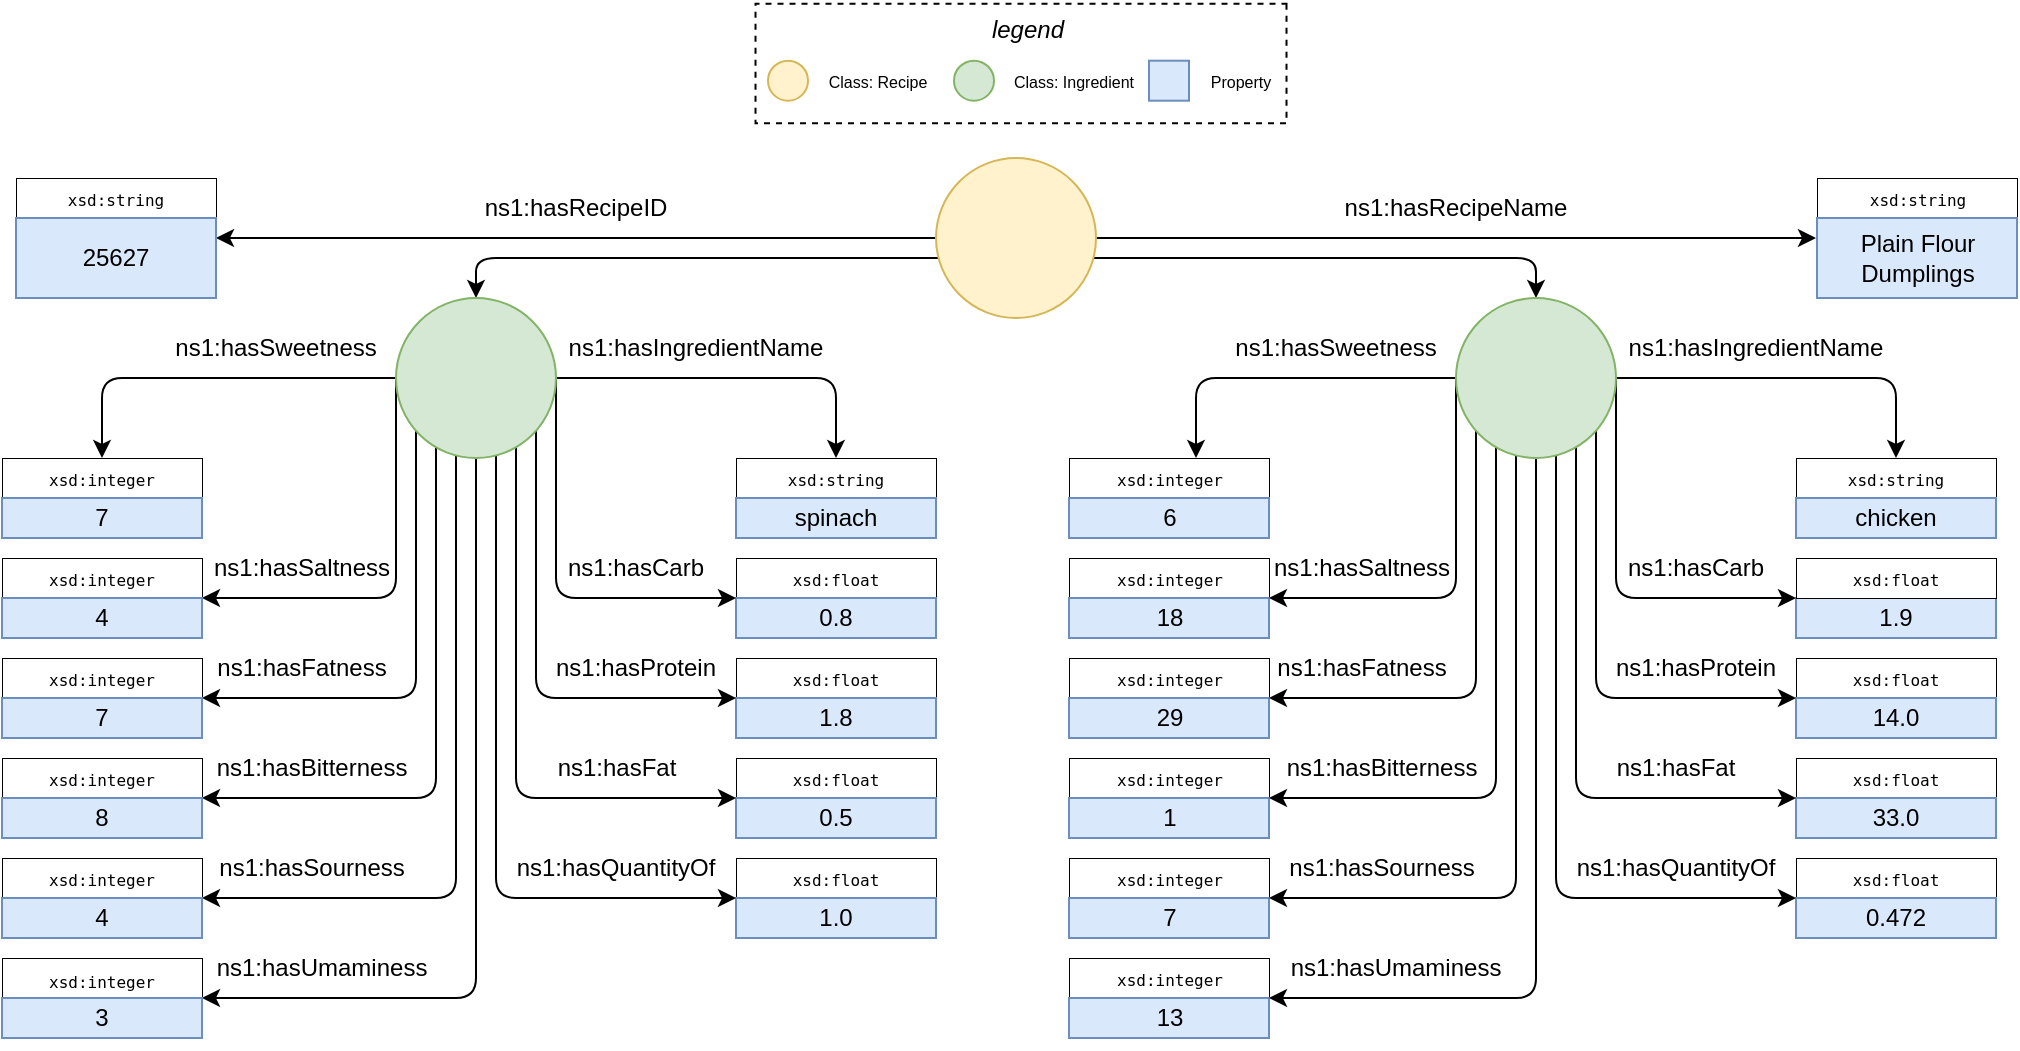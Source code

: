 <mxfile version="21.3.8" type="device">
  <diagram name="Page-1" id="GDOZEJyfgxlS2cqkjpIj">
    <mxGraphModel dx="1961" dy="660" grid="1" gridSize="10" guides="1" tooltips="1" connect="1" arrows="1" fold="1" page="1" pageScale="1" pageWidth="827" pageHeight="1169" math="0" shadow="0">
      <root>
        <mxCell id="0" />
        <mxCell id="1" parent="0" />
        <mxCell id="N4sue3P5oRfbI1obboS5-92" value="" style="rounded=0;whiteSpace=wrap;html=1;rotation=90;fillColor=none;dashed=1;" parent="1" vertex="1">
          <mxGeometry x="299.63" width="59.75" height="265.5" as="geometry" />
        </mxCell>
        <mxCell id="N4sue3P5oRfbI1obboS5-147" value="" style="text;html=1;strokeColor=#6c8ebf;fillColor=#dae8fc;align=center;verticalAlign=middle;whiteSpace=wrap;rounded=0;glass=0;shadow=0;" parent="1" vertex="1">
          <mxGeometry x="717" y="400" width="100" height="20" as="geometry" />
        </mxCell>
        <mxCell id="N4sue3P5oRfbI1obboS5-152" value="" style="rounded=0;whiteSpace=wrap;html=1;strokeWidth=0.5;" parent="1" vertex="1">
          <mxGeometry x="717" y="530" width="100" height="20" as="geometry" />
        </mxCell>
        <mxCell id="N4sue3P5oRfbI1obboS5-153" value="" style="text;html=1;strokeColor=#6c8ebf;fillColor=#dae8fc;align=center;verticalAlign=middle;whiteSpace=wrap;rounded=0;glass=0;shadow=0;" parent="1" vertex="1">
          <mxGeometry x="717" y="550" width="100" height="20" as="geometry" />
        </mxCell>
        <mxCell id="N4sue3P5oRfbI1obboS5-150" value="" style="rounded=0;whiteSpace=wrap;html=1;strokeWidth=0.5;" parent="1" vertex="1">
          <mxGeometry x="717" y="480" width="100" height="20" as="geometry" />
        </mxCell>
        <mxCell id="N4sue3P5oRfbI1obboS5-151" value="" style="text;html=1;strokeColor=#6c8ebf;fillColor=#dae8fc;align=center;verticalAlign=middle;whiteSpace=wrap;rounded=0;glass=0;shadow=0;" parent="1" vertex="1">
          <mxGeometry x="717" y="500" width="100" height="20" as="geometry" />
        </mxCell>
        <mxCell id="N4sue3P5oRfbI1obboS5-148" value="" style="rounded=0;whiteSpace=wrap;html=1;strokeWidth=0.5;" parent="1" vertex="1">
          <mxGeometry x="717" y="430" width="100" height="20" as="geometry" />
        </mxCell>
        <mxCell id="N4sue3P5oRfbI1obboS5-149" value="" style="text;html=1;strokeColor=#6c8ebf;fillColor=#dae8fc;align=center;verticalAlign=middle;whiteSpace=wrap;rounded=0;glass=0;shadow=0;" parent="1" vertex="1">
          <mxGeometry x="717" y="450" width="100" height="20" as="geometry" />
        </mxCell>
        <mxCell id="N4sue3P5oRfbI1obboS5-146" value="" style="rounded=0;whiteSpace=wrap;html=1;strokeWidth=0.5;" parent="1" vertex="1">
          <mxGeometry x="717" y="380" width="100" height="20" as="geometry" />
        </mxCell>
        <mxCell id="N4sue3P5oRfbI1obboS5-144" value="" style="rounded=0;whiteSpace=wrap;html=1;strokeWidth=0.5;" parent="1" vertex="1">
          <mxGeometry x="717" y="330" width="100" height="20" as="geometry" />
        </mxCell>
        <mxCell id="N4sue3P5oRfbI1obboS5-145" value="" style="text;html=1;strokeColor=#6c8ebf;fillColor=#dae8fc;align=center;verticalAlign=middle;whiteSpace=wrap;rounded=0;glass=0;shadow=0;" parent="1" vertex="1">
          <mxGeometry x="717" y="350" width="100" height="20" as="geometry" />
        </mxCell>
        <mxCell id="N4sue3P5oRfbI1obboS5-140" value="" style="rounded=0;whiteSpace=wrap;html=1;strokeWidth=0.5;" parent="1" vertex="1">
          <mxGeometry x="353.5" y="330" width="100" height="20" as="geometry" />
        </mxCell>
        <mxCell id="N4sue3P5oRfbI1obboS5-141" value="" style="text;html=1;strokeColor=#6c8ebf;fillColor=#dae8fc;align=center;verticalAlign=middle;whiteSpace=wrap;rounded=0;glass=0;shadow=0;" parent="1" vertex="1">
          <mxGeometry x="353.5" y="350" width="100" height="20" as="geometry" />
        </mxCell>
        <mxCell id="N4sue3P5oRfbI1obboS5-138" value="" style="rounded=0;whiteSpace=wrap;html=1;strokeWidth=0.5;" parent="1" vertex="1">
          <mxGeometry x="353.5" y="380" width="100" height="20" as="geometry" />
        </mxCell>
        <mxCell id="N4sue3P5oRfbI1obboS5-139" value="" style="text;html=1;strokeColor=#6c8ebf;fillColor=#dae8fc;align=center;verticalAlign=middle;whiteSpace=wrap;rounded=0;glass=0;shadow=0;" parent="1" vertex="1">
          <mxGeometry x="353.5" y="400" width="100" height="20" as="geometry" />
        </mxCell>
        <mxCell id="N4sue3P5oRfbI1obboS5-136" value="" style="rounded=0;whiteSpace=wrap;html=1;strokeWidth=0.5;" parent="1" vertex="1">
          <mxGeometry x="353.5" y="430" width="100" height="20" as="geometry" />
        </mxCell>
        <mxCell id="N4sue3P5oRfbI1obboS5-137" value="" style="text;html=1;strokeColor=#6c8ebf;fillColor=#dae8fc;align=center;verticalAlign=middle;whiteSpace=wrap;rounded=0;glass=0;shadow=0;" parent="1" vertex="1">
          <mxGeometry x="353.5" y="450" width="100" height="20" as="geometry" />
        </mxCell>
        <mxCell id="N4sue3P5oRfbI1obboS5-134" value="" style="rounded=0;whiteSpace=wrap;html=1;strokeWidth=0.5;" parent="1" vertex="1">
          <mxGeometry x="353.5" y="480" width="100" height="20" as="geometry" />
        </mxCell>
        <mxCell id="N4sue3P5oRfbI1obboS5-135" value="" style="text;html=1;strokeColor=#6c8ebf;fillColor=#dae8fc;align=center;verticalAlign=middle;whiteSpace=wrap;rounded=0;glass=0;shadow=0;" parent="1" vertex="1">
          <mxGeometry x="353.5" y="500" width="100" height="20" as="geometry" />
        </mxCell>
        <mxCell id="N4sue3P5oRfbI1obboS5-130" value="" style="rounded=0;whiteSpace=wrap;html=1;strokeWidth=0.5;" parent="1" vertex="1">
          <mxGeometry x="353.5" y="580" width="100" height="20" as="geometry" />
        </mxCell>
        <mxCell id="N4sue3P5oRfbI1obboS5-131" value="" style="text;html=1;strokeColor=#6c8ebf;fillColor=#dae8fc;align=center;verticalAlign=middle;whiteSpace=wrap;rounded=0;glass=0;shadow=0;" parent="1" vertex="1">
          <mxGeometry x="353.5" y="600" width="100" height="20" as="geometry" />
        </mxCell>
        <mxCell id="N4sue3P5oRfbI1obboS5-125" value="" style="rounded=0;whiteSpace=wrap;html=1;strokeWidth=0.5;" parent="1" vertex="1">
          <mxGeometry x="353.5" y="530" width="100" height="20" as="geometry" />
        </mxCell>
        <mxCell id="N4sue3P5oRfbI1obboS5-126" value="" style="text;html=1;strokeColor=#6c8ebf;fillColor=#dae8fc;align=center;verticalAlign=middle;whiteSpace=wrap;rounded=0;glass=0;shadow=0;" parent="1" vertex="1">
          <mxGeometry x="353.5" y="550" width="100" height="20" as="geometry" />
        </mxCell>
        <mxCell id="hwnmMmYKBhUjS9BTgZ3Y-77" value="" style="rounded=0;whiteSpace=wrap;html=1;strokeWidth=0.5;" parent="1" vertex="1">
          <mxGeometry x="187" y="530" width="100" height="20" as="geometry" />
        </mxCell>
        <mxCell id="hwnmMmYKBhUjS9BTgZ3Y-76" value="" style="rounded=0;whiteSpace=wrap;html=1;strokeWidth=0.5;" parent="1" vertex="1">
          <mxGeometry x="187" y="480" width="100" height="20" as="geometry" />
        </mxCell>
        <mxCell id="hwnmMmYKBhUjS9BTgZ3Y-75" value="" style="rounded=0;whiteSpace=wrap;html=1;strokeWidth=0.5;" parent="1" vertex="1">
          <mxGeometry x="187" y="430" width="100" height="20" as="geometry" />
        </mxCell>
        <mxCell id="N4sue3P5oRfbI1obboS5-114" value="" style="text;html=1;strokeColor=#6c8ebf;fillColor=#dae8fc;align=center;verticalAlign=middle;whiteSpace=wrap;rounded=0;glass=0;shadow=0;" parent="1" vertex="1">
          <mxGeometry x="187" y="550" width="100" height="20" as="geometry" />
        </mxCell>
        <mxCell id="N4sue3P5oRfbI1obboS5-113" value="" style="text;html=1;strokeColor=#6c8ebf;fillColor=#dae8fc;align=center;verticalAlign=middle;whiteSpace=wrap;rounded=0;glass=0;shadow=0;" parent="1" vertex="1">
          <mxGeometry x="187" y="500" width="100" height="20" as="geometry" />
        </mxCell>
        <mxCell id="N4sue3P5oRfbI1obboS5-112" value="" style="text;html=1;strokeColor=#6c8ebf;fillColor=#dae8fc;align=center;verticalAlign=middle;whiteSpace=wrap;rounded=0;glass=0;shadow=0;" parent="1" vertex="1">
          <mxGeometry x="187" y="450" width="100" height="20" as="geometry" />
        </mxCell>
        <mxCell id="hwnmMmYKBhUjS9BTgZ3Y-64" value="" style="rounded=0;whiteSpace=wrap;html=1;strokeWidth=0.5;" parent="1" vertex="1">
          <mxGeometry x="187" y="380" width="100" height="20" as="geometry" />
        </mxCell>
        <mxCell id="N4sue3P5oRfbI1obboS5-111" value="" style="text;html=1;strokeColor=#6c8ebf;fillColor=#dae8fc;align=center;verticalAlign=middle;whiteSpace=wrap;rounded=0;glass=0;shadow=0;" parent="1" vertex="1">
          <mxGeometry x="187" y="400" width="100" height="20" as="geometry" />
        </mxCell>
        <mxCell id="hwnmMmYKBhUjS9BTgZ3Y-58" value="" style="rounded=0;whiteSpace=wrap;html=1;strokeWidth=0.5;" parent="1" vertex="1">
          <mxGeometry x="187" y="330" width="100" height="20" as="geometry" />
        </mxCell>
        <mxCell id="N4sue3P5oRfbI1obboS5-110" value="" style="text;html=1;strokeColor=#6c8ebf;fillColor=#dae8fc;align=center;verticalAlign=middle;whiteSpace=wrap;rounded=0;glass=0;shadow=0;" parent="1" vertex="1">
          <mxGeometry x="187" y="350" width="100" height="20" as="geometry" />
        </mxCell>
        <mxCell id="N4sue3P5oRfbI1obboS5-103" value="" style="rounded=0;whiteSpace=wrap;html=1;strokeWidth=0.5;" parent="1" vertex="1">
          <mxGeometry x="-180" y="580" width="100" height="20" as="geometry" />
        </mxCell>
        <mxCell id="hwnmMmYKBhUjS9BTgZ3Y-67" value="" style="rounded=0;whiteSpace=wrap;html=1;strokeWidth=0.5;" parent="1" vertex="1">
          <mxGeometry x="-180" y="430" width="100" height="20" as="geometry" />
        </mxCell>
        <mxCell id="hwnmMmYKBhUjS9BTgZ3Y-55" value="" style="rounded=0;whiteSpace=wrap;html=1;strokeWidth=0.5;" parent="1" vertex="1">
          <mxGeometry x="-180" y="330" width="100" height="20" as="geometry" />
        </mxCell>
        <mxCell id="N4sue3P5oRfbI1obboS5-94" value="" style="text;html=1;strokeColor=#6c8ebf;fillColor=#dae8fc;align=center;verticalAlign=middle;whiteSpace=wrap;rounded=0;glass=0;shadow=0;" parent="1" vertex="1">
          <mxGeometry x="-180" y="350" width="100" height="20" as="geometry" />
        </mxCell>
        <mxCell id="hwnmMmYKBhUjS9BTgZ3Y-9" style="edgeStyle=orthogonalEdgeStyle;rounded=1;orthogonalLoop=1;jettySize=auto;html=1;exitX=1;exitY=0.5;exitDx=0;exitDy=0;entryX=0;entryY=0.5;entryDx=0;entryDy=0;" parent="1" source="hwnmMmYKBhUjS9BTgZ3Y-3" edge="1">
          <mxGeometry relative="1" as="geometry">
            <mxPoint x="727" y="220" as="targetPoint" />
          </mxGeometry>
        </mxCell>
        <mxCell id="hwnmMmYKBhUjS9BTgZ3Y-10" style="edgeStyle=orthogonalEdgeStyle;rounded=1;orthogonalLoop=1;jettySize=auto;html=1;exitX=0;exitY=0.5;exitDx=0;exitDy=0;entryX=1;entryY=0.5;entryDx=0;entryDy=0;" parent="1" source="hwnmMmYKBhUjS9BTgZ3Y-3" edge="1">
          <mxGeometry relative="1" as="geometry">
            <mxPoint x="-73.0" y="220.0" as="targetPoint" />
          </mxGeometry>
        </mxCell>
        <mxCell id="hwnmMmYKBhUjS9BTgZ3Y-82" style="edgeStyle=orthogonalEdgeStyle;rounded=1;orthogonalLoop=1;jettySize=auto;html=1;exitX=0;exitY=1;exitDx=0;exitDy=0;entryX=0.5;entryY=0;entryDx=0;entryDy=0;" parent="1" source="hwnmMmYKBhUjS9BTgZ3Y-3" target="hwnmMmYKBhUjS9BTgZ3Y-52" edge="1">
          <mxGeometry relative="1" as="geometry">
            <Array as="points">
              <mxPoint x="299" y="230" />
              <mxPoint x="57" y="230" />
            </Array>
          </mxGeometry>
        </mxCell>
        <mxCell id="hwnmMmYKBhUjS9BTgZ3Y-134" style="edgeStyle=orthogonalEdgeStyle;rounded=1;orthogonalLoop=1;jettySize=auto;html=1;exitX=1;exitY=0.5;exitDx=0;exitDy=0;entryX=0.5;entryY=0;entryDx=0;entryDy=0;" parent="1" source="hwnmMmYKBhUjS9BTgZ3Y-3" target="hwnmMmYKBhUjS9BTgZ3Y-170" edge="1">
          <mxGeometry relative="1" as="geometry">
            <mxPoint x="574" y="250" as="targetPoint" />
            <Array as="points">
              <mxPoint x="357" y="220" />
              <mxPoint x="357" y="230" />
              <mxPoint x="587" y="230" />
            </Array>
          </mxGeometry>
        </mxCell>
        <mxCell id="hwnmMmYKBhUjS9BTgZ3Y-3" value="" style="ellipse;whiteSpace=wrap;html=1;aspect=fixed;rounded=1;fillColor=#fff2cc;strokeColor=#d6b656;" parent="1" vertex="1">
          <mxGeometry x="287" y="180" width="80" height="80" as="geometry" />
        </mxCell>
        <mxCell id="hwnmMmYKBhUjS9BTgZ3Y-7" value="ns1:hasRecipeName" style="text;html=1;strokeColor=none;fillColor=none;align=center;verticalAlign=middle;whiteSpace=wrap;rounded=1;" parent="1" vertex="1">
          <mxGeometry x="517" y="190" width="60" height="30" as="geometry" />
        </mxCell>
        <mxCell id="hwnmMmYKBhUjS9BTgZ3Y-11" value="ns1:hasRecipeID" style="text;html=1;strokeColor=none;fillColor=none;align=center;verticalAlign=middle;whiteSpace=wrap;rounded=1;" parent="1" vertex="1">
          <mxGeometry x="77" y="190" width="60" height="30" as="geometry" />
        </mxCell>
        <mxCell id="hwnmMmYKBhUjS9BTgZ3Y-65" style="edgeStyle=orthogonalEdgeStyle;rounded=1;orthogonalLoop=1;jettySize=auto;html=1;exitX=0;exitY=0.5;exitDx=0;exitDy=0;" parent="1" source="hwnmMmYKBhUjS9BTgZ3Y-52" edge="1">
          <mxGeometry relative="1" as="geometry">
            <Array as="points">
              <mxPoint x="-130" y="290" />
            </Array>
            <mxPoint x="-130" y="330" as="targetPoint" />
          </mxGeometry>
        </mxCell>
        <mxCell id="hwnmMmYKBhUjS9BTgZ3Y-66" style="edgeStyle=orthogonalEdgeStyle;rounded=1;orthogonalLoop=1;jettySize=auto;html=1;exitX=0;exitY=0.5;exitDx=0;exitDy=0;entryX=1;entryY=0;entryDx=0;entryDy=0;" parent="1" source="hwnmMmYKBhUjS9BTgZ3Y-52" target="N4sue3P5oRfbI1obboS5-95" edge="1">
          <mxGeometry relative="1" as="geometry">
            <Array as="points">
              <mxPoint x="17" y="400" />
            </Array>
          </mxGeometry>
        </mxCell>
        <mxCell id="hwnmMmYKBhUjS9BTgZ3Y-71" style="edgeStyle=orthogonalEdgeStyle;rounded=1;orthogonalLoop=1;jettySize=auto;html=1;exitX=0;exitY=0.5;exitDx=0;exitDy=0;entryX=1;entryY=0;entryDx=0;entryDy=0;" parent="1" source="hwnmMmYKBhUjS9BTgZ3Y-52" target="N4sue3P5oRfbI1obboS5-96" edge="1">
          <mxGeometry relative="1" as="geometry">
            <Array as="points">
              <mxPoint x="27" y="290" />
              <mxPoint x="27" y="450" />
            </Array>
          </mxGeometry>
        </mxCell>
        <mxCell id="hwnmMmYKBhUjS9BTgZ3Y-72" style="edgeStyle=orthogonalEdgeStyle;rounded=1;orthogonalLoop=1;jettySize=auto;html=1;exitX=0;exitY=0.5;exitDx=0;exitDy=0;entryX=1;entryY=0;entryDx=0;entryDy=0;" parent="1" source="hwnmMmYKBhUjS9BTgZ3Y-52" target="N4sue3P5oRfbI1obboS5-99" edge="1">
          <mxGeometry relative="1" as="geometry">
            <Array as="points">
              <mxPoint x="37" y="290" />
              <mxPoint x="37" y="500" />
            </Array>
            <mxPoint x="-60" y="500" as="targetPoint" />
          </mxGeometry>
        </mxCell>
        <mxCell id="hwnmMmYKBhUjS9BTgZ3Y-73" style="edgeStyle=orthogonalEdgeStyle;rounded=1;orthogonalLoop=1;jettySize=auto;html=1;exitX=0;exitY=0.5;exitDx=0;exitDy=0;entryX=1;entryY=0;entryDx=0;entryDy=0;" parent="1" source="hwnmMmYKBhUjS9BTgZ3Y-52" target="N4sue3P5oRfbI1obboS5-101" edge="1">
          <mxGeometry relative="1" as="geometry">
            <Array as="points">
              <mxPoint x="47" y="290" />
              <mxPoint x="47" y="550" />
            </Array>
          </mxGeometry>
        </mxCell>
        <mxCell id="hwnmMmYKBhUjS9BTgZ3Y-74" style="edgeStyle=orthogonalEdgeStyle;rounded=1;orthogonalLoop=1;jettySize=auto;html=1;exitX=0;exitY=0.5;exitDx=0;exitDy=0;entryX=1;entryY=0;entryDx=0;entryDy=0;" parent="1" source="hwnmMmYKBhUjS9BTgZ3Y-52" edge="1" target="N4sue3P5oRfbI1obboS5-102">
          <mxGeometry relative="1" as="geometry">
            <Array as="points">
              <mxPoint x="57" y="290" />
              <mxPoint x="57" y="600" />
            </Array>
            <mxPoint x="57" y="595" as="targetPoint" />
          </mxGeometry>
        </mxCell>
        <mxCell id="hwnmMmYKBhUjS9BTgZ3Y-78" style="edgeStyle=orthogonalEdgeStyle;rounded=1;orthogonalLoop=1;jettySize=auto;html=1;exitX=1;exitY=0.5;exitDx=0;exitDy=0;entryX=0.5;entryY=0;entryDx=0;entryDy=0;" parent="1" source="hwnmMmYKBhUjS9BTgZ3Y-52" target="hwnmMmYKBhUjS9BTgZ3Y-58" edge="1">
          <mxGeometry relative="1" as="geometry">
            <Array as="points">
              <mxPoint x="237" y="290" />
            </Array>
          </mxGeometry>
        </mxCell>
        <mxCell id="hwnmMmYKBhUjS9BTgZ3Y-83" style="edgeStyle=orthogonalEdgeStyle;rounded=1;orthogonalLoop=1;jettySize=auto;html=1;exitX=1;exitY=0.5;exitDx=0;exitDy=0;entryX=0;entryY=0;entryDx=0;entryDy=0;" parent="1" source="hwnmMmYKBhUjS9BTgZ3Y-52" target="N4sue3P5oRfbI1obboS5-111" edge="1">
          <mxGeometry relative="1" as="geometry">
            <Array as="points">
              <mxPoint x="97" y="400" />
            </Array>
          </mxGeometry>
        </mxCell>
        <mxCell id="hwnmMmYKBhUjS9BTgZ3Y-84" style="edgeStyle=orthogonalEdgeStyle;rounded=1;orthogonalLoop=1;jettySize=auto;html=1;exitX=1;exitY=0.5;exitDx=0;exitDy=0;entryX=0;entryY=1;entryDx=0;entryDy=0;" parent="1" source="hwnmMmYKBhUjS9BTgZ3Y-52" target="hwnmMmYKBhUjS9BTgZ3Y-75" edge="1">
          <mxGeometry relative="1" as="geometry">
            <Array as="points">
              <mxPoint x="87" y="290" />
              <mxPoint x="87" y="450" />
            </Array>
          </mxGeometry>
        </mxCell>
        <mxCell id="hwnmMmYKBhUjS9BTgZ3Y-85" style="edgeStyle=orthogonalEdgeStyle;rounded=1;orthogonalLoop=1;jettySize=auto;html=1;exitX=1;exitY=0.5;exitDx=0;exitDy=0;entryX=0;entryY=0;entryDx=0;entryDy=0;" parent="1" source="hwnmMmYKBhUjS9BTgZ3Y-52" target="N4sue3P5oRfbI1obboS5-113" edge="1">
          <mxGeometry relative="1" as="geometry">
            <Array as="points">
              <mxPoint x="77" y="290" />
              <mxPoint x="77" y="500" />
            </Array>
          </mxGeometry>
        </mxCell>
        <mxCell id="hwnmMmYKBhUjS9BTgZ3Y-86" style="edgeStyle=orthogonalEdgeStyle;rounded=1;orthogonalLoop=1;jettySize=auto;html=1;exitX=1;exitY=0.5;exitDx=0;exitDy=0;entryX=0;entryY=0;entryDx=0;entryDy=0;" parent="1" source="hwnmMmYKBhUjS9BTgZ3Y-52" target="N4sue3P5oRfbI1obboS5-114" edge="1">
          <mxGeometry relative="1" as="geometry">
            <Array as="points">
              <mxPoint x="67" y="290" />
              <mxPoint x="67" y="550" />
            </Array>
            <mxPoint x="190" y="550" as="targetPoint" />
          </mxGeometry>
        </mxCell>
        <mxCell id="hwnmMmYKBhUjS9BTgZ3Y-52" value="" style="ellipse;whiteSpace=wrap;html=1;aspect=fixed;rounded=1;fillColor=#d5e8d4;strokeColor=#82b366;" parent="1" vertex="1">
          <mxGeometry x="17" y="250" width="80" height="80" as="geometry" />
        </mxCell>
        <mxCell id="hwnmMmYKBhUjS9BTgZ3Y-63" value="" style="rounded=0;whiteSpace=wrap;html=1;strokeWidth=0.5;" parent="1" vertex="1">
          <mxGeometry x="-180" y="380" width="100" height="20" as="geometry" />
        </mxCell>
        <mxCell id="hwnmMmYKBhUjS9BTgZ3Y-68" value="" style="rounded=0;whiteSpace=wrap;html=1;strokeWidth=0.5;" parent="1" vertex="1">
          <mxGeometry x="-180" y="480" width="100" height="20" as="geometry" />
        </mxCell>
        <mxCell id="hwnmMmYKBhUjS9BTgZ3Y-69" value="" style="rounded=0;whiteSpace=wrap;html=1;strokeWidth=0.5;" parent="1" vertex="1">
          <mxGeometry x="-180" y="530" width="100" height="20" as="geometry" />
        </mxCell>
        <mxCell id="hwnmMmYKBhUjS9BTgZ3Y-136" value="ns1:hasIngredientName" style="text;html=1;strokeColor=none;fillColor=none;align=center;verticalAlign=middle;whiteSpace=wrap;rounded=1;" parent="1" vertex="1">
          <mxGeometry x="137" y="260" width="60" height="30" as="geometry" />
        </mxCell>
        <mxCell id="hwnmMmYKBhUjS9BTgZ3Y-137" value="ns1:hasSweetness" style="text;html=1;strokeColor=none;fillColor=none;align=center;verticalAlign=middle;whiteSpace=wrap;rounded=1;" parent="1" vertex="1">
          <mxGeometry x="-73" y="260" width="60" height="30" as="geometry" />
        </mxCell>
        <mxCell id="hwnmMmYKBhUjS9BTgZ3Y-138" value="ns1:hasSaltness" style="text;html=1;strokeColor=none;fillColor=none;align=center;verticalAlign=middle;whiteSpace=wrap;rounded=1;" parent="1" vertex="1">
          <mxGeometry x="-60" y="370" width="60" height="30" as="geometry" />
        </mxCell>
        <mxCell id="hwnmMmYKBhUjS9BTgZ3Y-139" value="ns1:hasCarb" style="text;html=1;strokeColor=none;fillColor=none;align=center;verticalAlign=middle;whiteSpace=wrap;rounded=1;" parent="1" vertex="1">
          <mxGeometry x="107" y="370" width="60" height="30" as="geometry" />
        </mxCell>
        <mxCell id="hwnmMmYKBhUjS9BTgZ3Y-140" value="ns1:hasFatness" style="text;html=1;strokeColor=none;fillColor=none;align=center;verticalAlign=middle;whiteSpace=wrap;rounded=1;" parent="1" vertex="1">
          <mxGeometry x="-60" y="420" width="60" height="30" as="geometry" />
        </mxCell>
        <mxCell id="hwnmMmYKBhUjS9BTgZ3Y-141" value="ns1:hasProtein" style="text;html=1;strokeColor=none;fillColor=none;align=center;verticalAlign=middle;whiteSpace=wrap;rounded=1;" parent="1" vertex="1">
          <mxGeometry x="107" y="420" width="60" height="30" as="geometry" />
        </mxCell>
        <mxCell id="hwnmMmYKBhUjS9BTgZ3Y-142" value="ns1:hasBitterness" style="text;html=1;strokeColor=none;fillColor=none;align=center;verticalAlign=middle;whiteSpace=wrap;rounded=1;" parent="1" vertex="1">
          <mxGeometry x="-60" y="470" width="70" height="30" as="geometry" />
        </mxCell>
        <mxCell id="hwnmMmYKBhUjS9BTgZ3Y-143" value="ns1:hasFat" style="text;html=1;strokeColor=none;fillColor=none;align=center;verticalAlign=middle;whiteSpace=wrap;rounded=1;" parent="1" vertex="1">
          <mxGeometry x="90.5" y="470" width="73" height="30" as="geometry" />
        </mxCell>
        <mxCell id="hwnmMmYKBhUjS9BTgZ3Y-144" value="ns1:hasSourness" style="text;html=1;strokeColor=none;fillColor=none;align=center;verticalAlign=middle;whiteSpace=wrap;rounded=1;" parent="1" vertex="1">
          <mxGeometry x="-55" y="520" width="60" height="30" as="geometry" />
        </mxCell>
        <mxCell id="hwnmMmYKBhUjS9BTgZ3Y-145" value="ns1:hasQuantityOf" style="text;html=1;strokeColor=none;fillColor=none;align=center;verticalAlign=middle;whiteSpace=wrap;rounded=1;" parent="1" vertex="1">
          <mxGeometry x="97" y="520" width="60" height="30" as="geometry" />
        </mxCell>
        <mxCell id="hwnmMmYKBhUjS9BTgZ3Y-146" value="ns1:hasUmaminess" style="text;html=1;strokeColor=none;fillColor=none;align=center;verticalAlign=middle;whiteSpace=wrap;rounded=1;" parent="1" vertex="1">
          <mxGeometry x="-50" y="570" width="60" height="30" as="geometry" />
        </mxCell>
        <mxCell id="hwnmMmYKBhUjS9BTgZ3Y-147" value="7" style="text;html=1;strokeColor=none;fillColor=none;align=center;verticalAlign=middle;whiteSpace=wrap;rounded=1;" parent="1" vertex="1">
          <mxGeometry x="-160" y="340" width="60" height="40" as="geometry" />
        </mxCell>
        <mxCell id="hwnmMmYKBhUjS9BTgZ3Y-152" value="spinach" style="text;html=1;strokeColor=none;fillColor=none;align=center;verticalAlign=middle;whiteSpace=wrap;rounded=1;" parent="1" vertex="1">
          <mxGeometry x="207" y="345" width="60" height="30" as="geometry" />
        </mxCell>
        <mxCell id="hwnmMmYKBhUjS9BTgZ3Y-154" value="0.8" style="text;html=1;strokeColor=none;fillColor=none;align=center;verticalAlign=middle;whiteSpace=wrap;rounded=1;" parent="1" vertex="1">
          <mxGeometry x="207" y="395" width="60" height="30" as="geometry" />
        </mxCell>
        <mxCell id="hwnmMmYKBhUjS9BTgZ3Y-155" value="1.8" style="text;html=1;strokeColor=none;fillColor=none;align=center;verticalAlign=middle;whiteSpace=wrap;rounded=1;" parent="1" vertex="1">
          <mxGeometry x="207" y="445" width="60" height="30" as="geometry" />
        </mxCell>
        <mxCell id="hwnmMmYKBhUjS9BTgZ3Y-156" value="0.5" style="text;html=1;strokeColor=none;fillColor=none;align=center;verticalAlign=middle;whiteSpace=wrap;rounded=1;" parent="1" vertex="1">
          <mxGeometry x="207" y="495" width="60" height="30" as="geometry" />
        </mxCell>
        <mxCell id="hwnmMmYKBhUjS9BTgZ3Y-157" value="1.0" style="text;html=1;strokeColor=none;fillColor=none;align=center;verticalAlign=middle;whiteSpace=wrap;rounded=1;" parent="1" vertex="1">
          <mxGeometry x="207" y="545" width="60" height="30" as="geometry" />
        </mxCell>
        <mxCell id="hwnmMmYKBhUjS9BTgZ3Y-159" style="edgeStyle=orthogonalEdgeStyle;rounded=1;orthogonalLoop=1;jettySize=auto;html=1;exitX=0;exitY=0.5;exitDx=0;exitDy=0;entryX=0.5;entryY=0;entryDx=0;entryDy=0;" parent="1" source="hwnmMmYKBhUjS9BTgZ3Y-170" edge="1">
          <mxGeometry relative="1" as="geometry">
            <Array as="points">
              <mxPoint x="417" y="290" />
            </Array>
            <mxPoint x="417.0" y="330" as="targetPoint" />
          </mxGeometry>
        </mxCell>
        <mxCell id="hwnmMmYKBhUjS9BTgZ3Y-160" style="edgeStyle=orthogonalEdgeStyle;rounded=1;orthogonalLoop=1;jettySize=auto;html=1;exitX=0;exitY=0.5;exitDx=0;exitDy=0;entryX=1;entryY=0;entryDx=0;entryDy=0;" parent="1" source="hwnmMmYKBhUjS9BTgZ3Y-170" edge="1" target="N4sue3P5oRfbI1obboS5-139">
          <mxGeometry relative="1" as="geometry">
            <Array as="points">
              <mxPoint x="547" y="400" />
            </Array>
            <mxPoint x="467.0" y="400" as="targetPoint" />
          </mxGeometry>
        </mxCell>
        <mxCell id="hwnmMmYKBhUjS9BTgZ3Y-161" style="edgeStyle=orthogonalEdgeStyle;rounded=1;orthogonalLoop=1;jettySize=auto;html=1;exitX=0;exitY=0.5;exitDx=0;exitDy=0;entryX=1;entryY=0;entryDx=0;entryDy=0;" parent="1" source="hwnmMmYKBhUjS9BTgZ3Y-170" edge="1" target="N4sue3P5oRfbI1obboS5-137">
          <mxGeometry relative="1" as="geometry">
            <Array as="points">
              <mxPoint x="557" y="290" />
              <mxPoint x="557" y="450" />
            </Array>
            <mxPoint x="467.0" y="450" as="targetPoint" />
          </mxGeometry>
        </mxCell>
        <mxCell id="hwnmMmYKBhUjS9BTgZ3Y-162" style="edgeStyle=orthogonalEdgeStyle;rounded=1;orthogonalLoop=1;jettySize=auto;html=1;exitX=0;exitY=0.5;exitDx=0;exitDy=0;entryX=1;entryY=0;entryDx=0;entryDy=0;" parent="1" source="hwnmMmYKBhUjS9BTgZ3Y-170" edge="1" target="N4sue3P5oRfbI1obboS5-135">
          <mxGeometry relative="1" as="geometry">
            <Array as="points">
              <mxPoint x="567" y="290" />
              <mxPoint x="567" y="500" />
            </Array>
            <mxPoint x="467.0" y="500" as="targetPoint" />
          </mxGeometry>
        </mxCell>
        <mxCell id="hwnmMmYKBhUjS9BTgZ3Y-163" style="edgeStyle=orthogonalEdgeStyle;rounded=1;orthogonalLoop=1;jettySize=auto;html=1;exitX=0;exitY=0.5;exitDx=0;exitDy=0;entryX=1;entryY=0;entryDx=0;entryDy=0;" parent="1" source="hwnmMmYKBhUjS9BTgZ3Y-170" edge="1" target="N4sue3P5oRfbI1obboS5-126">
          <mxGeometry relative="1" as="geometry">
            <Array as="points">
              <mxPoint x="577" y="290" />
              <mxPoint x="577" y="550" />
            </Array>
            <mxPoint x="467.0" y="550" as="targetPoint" />
          </mxGeometry>
        </mxCell>
        <mxCell id="hwnmMmYKBhUjS9BTgZ3Y-164" style="edgeStyle=orthogonalEdgeStyle;rounded=1;orthogonalLoop=1;jettySize=auto;html=1;exitX=0;exitY=0.5;exitDx=0;exitDy=0;entryX=1;entryY=0;entryDx=0;entryDy=0;" parent="1" source="hwnmMmYKBhUjS9BTgZ3Y-170" edge="1" target="N4sue3P5oRfbI1obboS5-131">
          <mxGeometry relative="1" as="geometry">
            <Array as="points">
              <mxPoint x="587" y="290" />
              <mxPoint x="587" y="600" />
            </Array>
            <mxPoint x="587" y="595" as="targetPoint" />
          </mxGeometry>
        </mxCell>
        <mxCell id="hwnmMmYKBhUjS9BTgZ3Y-165" style="edgeStyle=orthogonalEdgeStyle;rounded=1;orthogonalLoop=1;jettySize=auto;html=1;exitX=1;exitY=0.5;exitDx=0;exitDy=0;entryX=0.5;entryY=0;entryDx=0;entryDy=0;" parent="1" source="hwnmMmYKBhUjS9BTgZ3Y-170" edge="1">
          <mxGeometry relative="1" as="geometry">
            <Array as="points">
              <mxPoint x="767" y="290" />
            </Array>
            <mxPoint x="767" y="330" as="targetPoint" />
          </mxGeometry>
        </mxCell>
        <mxCell id="hwnmMmYKBhUjS9BTgZ3Y-166" style="edgeStyle=orthogonalEdgeStyle;rounded=1;orthogonalLoop=1;jettySize=auto;html=1;exitX=1;exitY=0.5;exitDx=0;exitDy=0;entryX=0;entryY=0.5;entryDx=0;entryDy=0;" parent="1" source="hwnmMmYKBhUjS9BTgZ3Y-170" edge="1">
          <mxGeometry relative="1" as="geometry">
            <Array as="points">
              <mxPoint x="627" y="400" />
            </Array>
            <mxPoint x="717" y="400" as="targetPoint" />
          </mxGeometry>
        </mxCell>
        <mxCell id="hwnmMmYKBhUjS9BTgZ3Y-167" style="edgeStyle=orthogonalEdgeStyle;rounded=1;orthogonalLoop=1;jettySize=auto;html=1;exitX=1;exitY=0.5;exitDx=0;exitDy=0;entryX=0;entryY=0.5;entryDx=0;entryDy=0;" parent="1" source="hwnmMmYKBhUjS9BTgZ3Y-170" edge="1">
          <mxGeometry relative="1" as="geometry">
            <Array as="points">
              <mxPoint x="617" y="290" />
              <mxPoint x="617" y="450" />
            </Array>
            <mxPoint x="717" y="450" as="targetPoint" />
          </mxGeometry>
        </mxCell>
        <mxCell id="hwnmMmYKBhUjS9BTgZ3Y-168" style="edgeStyle=orthogonalEdgeStyle;rounded=1;orthogonalLoop=1;jettySize=auto;html=1;exitX=1;exitY=0.5;exitDx=0;exitDy=0;entryX=0;entryY=0.5;entryDx=0;entryDy=0;" parent="1" source="hwnmMmYKBhUjS9BTgZ3Y-170" edge="1">
          <mxGeometry relative="1" as="geometry">
            <Array as="points">
              <mxPoint x="607" y="290" />
              <mxPoint x="607" y="500" />
            </Array>
            <mxPoint x="717" y="500" as="targetPoint" />
          </mxGeometry>
        </mxCell>
        <mxCell id="hwnmMmYKBhUjS9BTgZ3Y-169" style="edgeStyle=orthogonalEdgeStyle;rounded=1;orthogonalLoop=1;jettySize=auto;html=1;exitX=1;exitY=0.5;exitDx=0;exitDy=0;entryX=0;entryY=0.5;entryDx=0;entryDy=0;" parent="1" source="hwnmMmYKBhUjS9BTgZ3Y-170" edge="1">
          <mxGeometry relative="1" as="geometry">
            <Array as="points">
              <mxPoint x="597" y="290" />
              <mxPoint x="597" y="550" />
            </Array>
            <mxPoint x="717" y="550" as="targetPoint" />
          </mxGeometry>
        </mxCell>
        <mxCell id="hwnmMmYKBhUjS9BTgZ3Y-170" value="" style="ellipse;whiteSpace=wrap;html=1;aspect=fixed;rounded=1;fillColor=#d5e8d4;strokeColor=#82b366;" parent="1" vertex="1">
          <mxGeometry x="547" y="250" width="80" height="80" as="geometry" />
        </mxCell>
        <mxCell id="hwnmMmYKBhUjS9BTgZ3Y-182" value="ns1:hasIngredientName" style="text;html=1;strokeColor=none;fillColor=none;align=center;verticalAlign=middle;whiteSpace=wrap;rounded=1;" parent="1" vertex="1">
          <mxGeometry x="667" y="260" width="60" height="30" as="geometry" />
        </mxCell>
        <mxCell id="hwnmMmYKBhUjS9BTgZ3Y-183" value="ns1:hasSweetness" style="text;html=1;strokeColor=none;fillColor=none;align=center;verticalAlign=middle;whiteSpace=wrap;rounded=1;" parent="1" vertex="1">
          <mxGeometry x="457" y="260" width="60" height="30" as="geometry" />
        </mxCell>
        <mxCell id="hwnmMmYKBhUjS9BTgZ3Y-184" value="ns1:hasSaltness" style="text;html=1;strokeColor=none;fillColor=none;align=center;verticalAlign=middle;whiteSpace=wrap;rounded=1;" parent="1" vertex="1">
          <mxGeometry x="470" y="370" width="60" height="30" as="geometry" />
        </mxCell>
        <mxCell id="hwnmMmYKBhUjS9BTgZ3Y-185" value="ns1:hasCarb" style="text;html=1;strokeColor=none;fillColor=none;align=center;verticalAlign=middle;whiteSpace=wrap;rounded=1;" parent="1" vertex="1">
          <mxGeometry x="637" y="370" width="60" height="30" as="geometry" />
        </mxCell>
        <mxCell id="hwnmMmYKBhUjS9BTgZ3Y-186" value="ns1:hasFatness" style="text;html=1;strokeColor=none;fillColor=none;align=center;verticalAlign=middle;whiteSpace=wrap;rounded=1;" parent="1" vertex="1">
          <mxGeometry x="470" y="420" width="60" height="30" as="geometry" />
        </mxCell>
        <mxCell id="hwnmMmYKBhUjS9BTgZ3Y-187" value="ns1:hasProtein" style="text;html=1;strokeColor=none;fillColor=none;align=center;verticalAlign=middle;whiteSpace=wrap;rounded=1;" parent="1" vertex="1">
          <mxGeometry x="637" y="420" width="60" height="30" as="geometry" />
        </mxCell>
        <mxCell id="hwnmMmYKBhUjS9BTgZ3Y-188" value="ns1:hasBitterness" style="text;html=1;strokeColor=none;fillColor=none;align=center;verticalAlign=middle;whiteSpace=wrap;rounded=1;" parent="1" vertex="1">
          <mxGeometry x="480" y="470" width="60" height="30" as="geometry" />
        </mxCell>
        <mxCell id="hwnmMmYKBhUjS9BTgZ3Y-189" value="ns1:hasFat" style="text;html=1;strokeColor=none;fillColor=none;align=center;verticalAlign=middle;whiteSpace=wrap;rounded=1;" parent="1" vertex="1">
          <mxGeometry x="627" y="470" width="60" height="30" as="geometry" />
        </mxCell>
        <mxCell id="hwnmMmYKBhUjS9BTgZ3Y-190" value="ns1:hasSourness" style="text;html=1;strokeColor=none;fillColor=none;align=center;verticalAlign=middle;whiteSpace=wrap;rounded=1;" parent="1" vertex="1">
          <mxGeometry x="480" y="520" width="60" height="30" as="geometry" />
        </mxCell>
        <mxCell id="hwnmMmYKBhUjS9BTgZ3Y-191" value="ns1:hasQuantityOf" style="text;html=1;strokeColor=none;fillColor=none;align=center;verticalAlign=middle;whiteSpace=wrap;rounded=1;" parent="1" vertex="1">
          <mxGeometry x="627" y="520" width="60" height="30" as="geometry" />
        </mxCell>
        <mxCell id="hwnmMmYKBhUjS9BTgZ3Y-192" value="ns1:hasUmaminess" style="text;html=1;strokeColor=none;fillColor=none;align=center;verticalAlign=middle;whiteSpace=wrap;rounded=1;" parent="1" vertex="1">
          <mxGeometry x="487" y="570" width="60" height="30" as="geometry" />
        </mxCell>
        <mxCell id="hwnmMmYKBhUjS9BTgZ3Y-193" value="6" style="text;html=1;strokeColor=none;fillColor=none;align=center;verticalAlign=middle;whiteSpace=wrap;rounded=1;" parent="1" vertex="1">
          <mxGeometry x="373.5" y="345" width="60" height="30" as="geometry" />
        </mxCell>
        <mxCell id="hwnmMmYKBhUjS9BTgZ3Y-194" value="18" style="text;html=1;strokeColor=none;fillColor=none;align=center;verticalAlign=middle;whiteSpace=wrap;rounded=1;" parent="1" vertex="1">
          <mxGeometry x="373.5" y="395" width="60" height="30" as="geometry" />
        </mxCell>
        <mxCell id="hwnmMmYKBhUjS9BTgZ3Y-195" value="29" style="text;html=1;strokeColor=none;fillColor=none;align=center;verticalAlign=middle;whiteSpace=wrap;rounded=1;" parent="1" vertex="1">
          <mxGeometry x="373.5" y="445" width="60" height="30" as="geometry" />
        </mxCell>
        <mxCell id="hwnmMmYKBhUjS9BTgZ3Y-196" value="1" style="text;html=1;strokeColor=none;fillColor=none;align=center;verticalAlign=middle;whiteSpace=wrap;rounded=1;" parent="1" vertex="1">
          <mxGeometry x="373.5" y="495" width="60" height="30" as="geometry" />
        </mxCell>
        <mxCell id="hwnmMmYKBhUjS9BTgZ3Y-197" value="7" style="text;html=1;strokeColor=none;fillColor=none;align=center;verticalAlign=middle;whiteSpace=wrap;rounded=1;" parent="1" vertex="1">
          <mxGeometry x="373.5" y="545" width="60" height="30" as="geometry" />
        </mxCell>
        <mxCell id="hwnmMmYKBhUjS9BTgZ3Y-198" value="chicken" style="text;html=1;strokeColor=none;fillColor=none;align=center;verticalAlign=middle;whiteSpace=wrap;rounded=1;" parent="1" vertex="1">
          <mxGeometry x="737" y="345" width="60" height="30" as="geometry" />
        </mxCell>
        <mxCell id="hwnmMmYKBhUjS9BTgZ3Y-199" value="1.9" style="text;html=1;strokeColor=none;fillColor=none;align=center;verticalAlign=middle;whiteSpace=wrap;rounded=1;" parent="1" vertex="1">
          <mxGeometry x="737" y="395" width="60" height="30" as="geometry" />
        </mxCell>
        <mxCell id="hwnmMmYKBhUjS9BTgZ3Y-200" value="14.0" style="text;html=1;strokeColor=none;fillColor=none;align=center;verticalAlign=middle;whiteSpace=wrap;rounded=1;" parent="1" vertex="1">
          <mxGeometry x="737" y="445" width="60" height="30" as="geometry" />
        </mxCell>
        <mxCell id="hwnmMmYKBhUjS9BTgZ3Y-201" value="33.0" style="text;html=1;strokeColor=none;fillColor=none;align=center;verticalAlign=middle;whiteSpace=wrap;rounded=1;" parent="1" vertex="1">
          <mxGeometry x="737" y="495" width="60" height="30" as="geometry" />
        </mxCell>
        <mxCell id="hwnmMmYKBhUjS9BTgZ3Y-202" value="0.472" style="text;html=1;strokeColor=none;fillColor=none;align=center;verticalAlign=middle;whiteSpace=wrap;rounded=1;" parent="1" vertex="1">
          <mxGeometry x="737" y="545" width="60" height="30" as="geometry" />
        </mxCell>
        <mxCell id="hwnmMmYKBhUjS9BTgZ3Y-203" value="13" style="text;html=1;strokeColor=none;fillColor=none;align=center;verticalAlign=middle;whiteSpace=wrap;rounded=1;" parent="1" vertex="1">
          <mxGeometry x="373.5" y="595" width="60" height="30" as="geometry" />
        </mxCell>
        <mxCell id="N4sue3P5oRfbI1obboS5-12" value="&lt;pre&gt;&lt;font style=&quot;font-size: 8px;&quot;&gt;xsd:integer&lt;/font&gt;&lt;/pre&gt;" style="text;html=1;strokeColor=none;fillColor=none;align=center;verticalAlign=middle;whiteSpace=wrap;rounded=1;" parent="1" vertex="1">
          <mxGeometry x="-160" y="370" width="60" height="40" as="geometry" />
        </mxCell>
        <mxCell id="N4sue3P5oRfbI1obboS5-13" value="&lt;pre&gt;&lt;font style=&quot;font-size: 8px;&quot;&gt;xsd:float&lt;/font&gt;&lt;/pre&gt;" style="text;html=1;strokeColor=none;fillColor=none;align=center;verticalAlign=middle;whiteSpace=wrap;rounded=1;" parent="1" vertex="1">
          <mxGeometry x="207" y="370" width="60" height="40" as="geometry" />
        </mxCell>
        <mxCell id="N4sue3P5oRfbI1obboS5-14" value="&lt;pre&gt;&lt;font style=&quot;font-size: 8px;&quot;&gt;xsd:float&lt;/font&gt;&lt;/pre&gt;" style="text;html=1;strokeColor=none;fillColor=none;align=center;verticalAlign=middle;whiteSpace=wrap;rounded=1;" parent="1" vertex="1">
          <mxGeometry x="207" y="420" width="60" height="40" as="geometry" />
        </mxCell>
        <mxCell id="N4sue3P5oRfbI1obboS5-15" value="&lt;pre&gt;&lt;font style=&quot;font-size: 8px;&quot;&gt;xsd:integer&lt;/font&gt;&lt;/pre&gt;" style="text;html=1;strokeColor=none;fillColor=none;align=center;verticalAlign=middle;whiteSpace=wrap;rounded=1;" parent="1" vertex="1">
          <mxGeometry x="373.5" y="320" width="60" height="40" as="geometry" />
        </mxCell>
        <mxCell id="N4sue3P5oRfbI1obboS5-16" value="&lt;pre&gt;&lt;font style=&quot;font-size: 8px;&quot;&gt;xsd:integer&lt;/font&gt;&lt;/pre&gt;" style="text;html=1;strokeColor=none;fillColor=none;align=center;verticalAlign=middle;whiteSpace=wrap;rounded=1;" parent="1" vertex="1">
          <mxGeometry x="373.5" y="370" width="60" height="40" as="geometry" />
        </mxCell>
        <mxCell id="N4sue3P5oRfbI1obboS5-17" value="&lt;pre&gt;&lt;font style=&quot;font-size: 8px;&quot;&gt;xsd:float&lt;/font&gt;&lt;/pre&gt;" style="text;html=1;strokeColor=none;fillColor=none;align=center;verticalAlign=middle;whiteSpace=wrap;rounded=1;" parent="1" vertex="1">
          <mxGeometry x="737" y="370" width="60" height="40" as="geometry" />
        </mxCell>
        <mxCell id="N4sue3P5oRfbI1obboS5-18" value="&lt;pre&gt;&lt;font style=&quot;font-size: 8px;&quot;&gt;xsd:float&lt;/font&gt;&lt;/pre&gt;" style="text;html=1;strokeColor=none;fillColor=none;align=center;verticalAlign=middle;whiteSpace=wrap;rounded=1;" parent="1" vertex="1">
          <mxGeometry x="737" y="420" width="60" height="40" as="geometry" />
        </mxCell>
        <mxCell id="N4sue3P5oRfbI1obboS5-23" value="&lt;pre&gt;&lt;font style=&quot;font-size: 8px;&quot;&gt;xsd:integer&lt;/font&gt;&lt;/pre&gt;" style="text;html=1;strokeColor=none;fillColor=none;align=center;verticalAlign=middle;whiteSpace=wrap;rounded=1;" parent="1" vertex="1">
          <mxGeometry x="-160" y="420" width="60" height="40" as="geometry" />
        </mxCell>
        <mxCell id="N4sue3P5oRfbI1obboS5-24" value="&lt;pre&gt;&lt;font style=&quot;font-size: 8px;&quot;&gt;xsd:integer&lt;/font&gt;&lt;/pre&gt;" style="text;html=1;strokeColor=none;fillColor=none;align=center;verticalAlign=middle;whiteSpace=wrap;rounded=1;" parent="1" vertex="1">
          <mxGeometry x="-160" y="470" width="60" height="40" as="geometry" />
        </mxCell>
        <mxCell id="N4sue3P5oRfbI1obboS5-25" value="&lt;pre&gt;&lt;font style=&quot;font-size: 8px;&quot;&gt;xsd:integer&lt;/font&gt;&lt;/pre&gt;" style="text;html=1;strokeColor=none;fillColor=none;align=center;verticalAlign=middle;whiteSpace=wrap;rounded=1;" parent="1" vertex="1">
          <mxGeometry x="-160" y="520" width="60" height="40" as="geometry" />
        </mxCell>
        <mxCell id="N4sue3P5oRfbI1obboS5-26" value="&lt;pre&gt;&lt;font style=&quot;font-size: 8px;&quot;&gt;xsd:float&lt;/font&gt;&lt;/pre&gt;" style="text;html=1;strokeColor=none;fillColor=none;align=center;verticalAlign=middle;whiteSpace=wrap;rounded=1;" parent="1" vertex="1">
          <mxGeometry x="207" y="470" width="60" height="40" as="geometry" />
        </mxCell>
        <mxCell id="N4sue3P5oRfbI1obboS5-27" value="&lt;pre&gt;&lt;font style=&quot;font-size: 8px;&quot;&gt;xsd:float&lt;/font&gt;&lt;/pre&gt;" style="text;html=1;strokeColor=none;fillColor=none;align=center;verticalAlign=middle;whiteSpace=wrap;rounded=1;" parent="1" vertex="1">
          <mxGeometry x="207" y="520" width="60" height="40" as="geometry" />
        </mxCell>
        <mxCell id="N4sue3P5oRfbI1obboS5-28" value="&lt;pre&gt;&lt;font style=&quot;font-size: 8px;&quot;&gt;xsd:integer&lt;/font&gt;&lt;/pre&gt;" style="text;html=1;strokeColor=none;fillColor=none;align=center;verticalAlign=middle;whiteSpace=wrap;rounded=1;" parent="1" vertex="1">
          <mxGeometry x="-160" y="565" width="60" height="52.5" as="geometry" />
        </mxCell>
        <mxCell id="N4sue3P5oRfbI1obboS5-29" value="&lt;pre&gt;&lt;font style=&quot;font-size: 8px;&quot;&gt;xsd:string&lt;/font&gt;&lt;/pre&gt;" style="text;html=1;strokeColor=none;fillColor=none;align=center;verticalAlign=middle;whiteSpace=wrap;rounded=1;" parent="1" vertex="1">
          <mxGeometry x="207" y="320" width="60" height="40" as="geometry" />
        </mxCell>
        <mxCell id="N4sue3P5oRfbI1obboS5-30" value="&lt;pre&gt;&lt;font style=&quot;font-size: 8px;&quot;&gt;xsd:string&lt;/font&gt;&lt;/pre&gt;" style="text;html=1;strokeColor=none;fillColor=none;align=center;verticalAlign=middle;whiteSpace=wrap;rounded=1;" parent="1" vertex="1">
          <mxGeometry x="737" y="320" width="60" height="40" as="geometry" />
        </mxCell>
        <mxCell id="N4sue3P5oRfbI1obboS5-31" value="&lt;pre&gt;&lt;font style=&quot;font-size: 8px;&quot;&gt;xsd:integer&lt;/font&gt;&lt;/pre&gt;" style="text;html=1;strokeColor=none;fillColor=none;align=center;verticalAlign=middle;whiteSpace=wrap;rounded=1;" parent="1" vertex="1">
          <mxGeometry x="373.5" y="420" width="60" height="40" as="geometry" />
        </mxCell>
        <mxCell id="N4sue3P5oRfbI1obboS5-32" value="&lt;pre&gt;&lt;font style=&quot;font-size: 8px;&quot;&gt;xsd:integer&lt;/font&gt;&lt;/pre&gt;" style="text;html=1;strokeColor=none;fillColor=none;align=center;verticalAlign=middle;whiteSpace=wrap;rounded=1;" parent="1" vertex="1">
          <mxGeometry x="373.5" y="470" width="60" height="40" as="geometry" />
        </mxCell>
        <mxCell id="N4sue3P5oRfbI1obboS5-33" value="&lt;pre&gt;&lt;font style=&quot;font-size: 8px;&quot;&gt;xsd:integer&lt;/font&gt;&lt;/pre&gt;" style="text;html=1;strokeColor=none;fillColor=none;align=center;verticalAlign=middle;whiteSpace=wrap;rounded=1;" parent="1" vertex="1">
          <mxGeometry x="373.5" y="520" width="60" height="40" as="geometry" />
        </mxCell>
        <mxCell id="N4sue3P5oRfbI1obboS5-34" value="&lt;pre&gt;&lt;font style=&quot;font-size: 8px;&quot;&gt;xsd:float&lt;/font&gt;&lt;/pre&gt;" style="text;html=1;strokeColor=none;fillColor=none;align=center;verticalAlign=middle;whiteSpace=wrap;rounded=1;" parent="1" vertex="1">
          <mxGeometry x="737" y="470" width="60" height="40" as="geometry" />
        </mxCell>
        <mxCell id="N4sue3P5oRfbI1obboS5-35" value="&lt;pre&gt;&lt;font style=&quot;font-size: 8px;&quot;&gt;xsd:float&lt;/font&gt;&lt;/pre&gt;" style="text;html=1;strokeColor=none;fillColor=none;align=center;verticalAlign=middle;whiteSpace=wrap;rounded=1;" parent="1" vertex="1">
          <mxGeometry x="737" y="520" width="60" height="40" as="geometry" />
        </mxCell>
        <mxCell id="N4sue3P5oRfbI1obboS5-36" value="&lt;pre&gt;&lt;font style=&quot;font-size: 8px;&quot;&gt;xsd:integer&lt;/font&gt;&lt;/pre&gt;" style="text;html=1;strokeColor=none;fillColor=none;align=center;verticalAlign=middle;whiteSpace=wrap;rounded=1;" parent="1" vertex="1">
          <mxGeometry x="373.5" y="570" width="60" height="40" as="geometry" />
        </mxCell>
        <mxCell id="N4sue3P5oRfbI1obboS5-68" value="" style="rounded=0;whiteSpace=wrap;html=1;strokeWidth=0.5;" parent="1" vertex="1">
          <mxGeometry x="-173" y="190" width="100" height="20" as="geometry" />
        </mxCell>
        <mxCell id="N4sue3P5oRfbI1obboS5-70" value="&lt;pre&gt;&lt;font style=&quot;font-size: 8px;&quot;&gt;xsd:string&lt;/font&gt;&lt;/pre&gt;" style="text;html=1;strokeColor=none;fillColor=none;align=center;verticalAlign=middle;whiteSpace=wrap;rounded=1;" parent="1" vertex="1">
          <mxGeometry x="-153" y="180" width="60" height="40" as="geometry" />
        </mxCell>
        <mxCell id="N4sue3P5oRfbI1obboS5-72" value="25627" style="text;html=1;strokeColor=#6c8ebf;fillColor=#dae8fc;align=center;verticalAlign=middle;whiteSpace=wrap;rounded=0;glass=0;shadow=0;" parent="1" vertex="1">
          <mxGeometry x="-173" y="210" width="100" height="40" as="geometry" />
        </mxCell>
        <mxCell id="N4sue3P5oRfbI1obboS5-84" value="" style="ellipse;whiteSpace=wrap;html=1;aspect=fixed;rounded=1;fillColor=#fff2cc;strokeColor=#d6b656;" parent="1" vertex="1">
          <mxGeometry x="203" y="131.35" width="20" height="20" as="geometry" />
        </mxCell>
        <mxCell id="N4sue3P5oRfbI1obboS5-85" value="&lt;i&gt;legend&lt;/i&gt;" style="text;html=1;strokeColor=none;fillColor=none;align=center;verticalAlign=middle;whiteSpace=wrap;rounded=0;" parent="1" vertex="1">
          <mxGeometry x="303" y="101.35" width="60" height="30" as="geometry" />
        </mxCell>
        <mxCell id="N4sue3P5oRfbI1obboS5-86" value="" style="ellipse;whiteSpace=wrap;html=1;aspect=fixed;rounded=1;fillColor=#d5e8d4;strokeColor=#82b366;" parent="1" vertex="1">
          <mxGeometry x="296" y="131.35" width="20" height="20" as="geometry" />
        </mxCell>
        <mxCell id="N4sue3P5oRfbI1obboS5-88" value="" style="text;html=1;strokeColor=#6c8ebf;fillColor=#dae8fc;align=center;verticalAlign=middle;whiteSpace=wrap;rounded=0;glass=0;shadow=0;" parent="1" vertex="1">
          <mxGeometry x="393.5" y="131.35" width="20" height="20" as="geometry" />
        </mxCell>
        <mxCell id="N4sue3P5oRfbI1obboS5-89" value="&lt;font style=&quot;font-size: 8px;&quot;&gt;Class: Recipe&lt;/font&gt;" style="text;html=1;strokeColor=none;fillColor=none;align=center;verticalAlign=middle;whiteSpace=wrap;rounded=0;" parent="1" vertex="1">
          <mxGeometry x="223" y="126.35" width="70" height="30" as="geometry" />
        </mxCell>
        <mxCell id="N4sue3P5oRfbI1obboS5-90" value="&lt;font style=&quot;font-size: 8px;&quot;&gt;Class: Ingredient&lt;/font&gt;" style="text;html=1;strokeColor=none;fillColor=none;align=center;verticalAlign=middle;whiteSpace=wrap;rounded=0;" parent="1" vertex="1">
          <mxGeometry x="316" y="126.35" width="80" height="30" as="geometry" />
        </mxCell>
        <mxCell id="N4sue3P5oRfbI1obboS5-91" value="&lt;font style=&quot;font-size: 8px;&quot;&gt;Property&lt;/font&gt;" style="text;html=1;strokeColor=none;fillColor=none;align=center;verticalAlign=middle;whiteSpace=wrap;rounded=0;" parent="1" vertex="1">
          <mxGeometry x="396" y="126.35" width="87" height="30" as="geometry" />
        </mxCell>
        <mxCell id="N4sue3P5oRfbI1obboS5-11" value="&lt;pre&gt;&lt;font style=&quot;font-size: 8px;&quot;&gt;xsd:integer&lt;/font&gt;&lt;/pre&gt;" style="text;html=1;strokeColor=none;fillColor=none;align=center;verticalAlign=middle;whiteSpace=wrap;rounded=1;" parent="1" vertex="1">
          <mxGeometry x="-160" y="320" width="60" height="40" as="geometry" />
        </mxCell>
        <mxCell id="N4sue3P5oRfbI1obboS5-95" value="" style="text;html=1;strokeColor=#6c8ebf;fillColor=#dae8fc;align=center;verticalAlign=middle;whiteSpace=wrap;rounded=0;glass=0;shadow=0;" parent="1" vertex="1">
          <mxGeometry x="-180" y="400" width="100" height="20" as="geometry" />
        </mxCell>
        <mxCell id="N4sue3P5oRfbI1obboS5-96" value="" style="text;html=1;strokeColor=#6c8ebf;fillColor=#dae8fc;align=center;verticalAlign=middle;whiteSpace=wrap;rounded=0;glass=0;shadow=0;" parent="1" vertex="1">
          <mxGeometry x="-180" y="450" width="100" height="20" as="geometry" />
        </mxCell>
        <mxCell id="hwnmMmYKBhUjS9BTgZ3Y-148" value="4" style="text;html=1;strokeColor=none;fillColor=none;align=center;verticalAlign=middle;whiteSpace=wrap;rounded=1;" parent="1" vertex="1">
          <mxGeometry x="-160" y="390" width="60" height="40" as="geometry" />
        </mxCell>
        <mxCell id="hwnmMmYKBhUjS9BTgZ3Y-149" value="7" style="text;html=1;strokeColor=none;fillColor=none;align=center;verticalAlign=middle;whiteSpace=wrap;rounded=1;" parent="1" vertex="1">
          <mxGeometry x="-160" y="440" width="60" height="40" as="geometry" />
        </mxCell>
        <mxCell id="N4sue3P5oRfbI1obboS5-99" value="" style="text;html=1;strokeColor=#6c8ebf;fillColor=#dae8fc;align=center;verticalAlign=middle;whiteSpace=wrap;rounded=0;glass=0;shadow=0;" parent="1" vertex="1">
          <mxGeometry x="-180" y="500" width="100" height="20" as="geometry" />
        </mxCell>
        <mxCell id="hwnmMmYKBhUjS9BTgZ3Y-150" value="8" style="text;html=1;strokeColor=none;fillColor=none;align=center;verticalAlign=middle;whiteSpace=wrap;rounded=1;" parent="1" vertex="1">
          <mxGeometry x="-160" y="490" width="60" height="40" as="geometry" />
        </mxCell>
        <mxCell id="N4sue3P5oRfbI1obboS5-101" value="" style="text;html=1;strokeColor=#6c8ebf;fillColor=#dae8fc;align=center;verticalAlign=middle;whiteSpace=wrap;rounded=0;glass=0;shadow=0;" parent="1" vertex="1">
          <mxGeometry x="-180" y="550" width="100" height="20" as="geometry" />
        </mxCell>
        <mxCell id="hwnmMmYKBhUjS9BTgZ3Y-151" value="4" style="text;html=1;strokeColor=none;fillColor=none;align=center;verticalAlign=middle;whiteSpace=wrap;rounded=1;" parent="1" vertex="1">
          <mxGeometry x="-160" y="540" width="60" height="40" as="geometry" />
        </mxCell>
        <mxCell id="N4sue3P5oRfbI1obboS5-102" value="" style="text;html=1;strokeColor=#6c8ebf;fillColor=#dae8fc;align=center;verticalAlign=middle;whiteSpace=wrap;rounded=0;glass=0;shadow=0;" parent="1" vertex="1">
          <mxGeometry x="-180" y="600" width="100" height="20" as="geometry" />
        </mxCell>
        <mxCell id="hwnmMmYKBhUjS9BTgZ3Y-158" value="3" style="text;html=1;strokeColor=none;fillColor=none;align=center;verticalAlign=middle;whiteSpace=wrap;rounded=1;" parent="1" vertex="1">
          <mxGeometry x="-160" y="595" width="60" height="30" as="geometry" />
        </mxCell>
        <mxCell id="N4sue3P5oRfbI1obboS5-154" value="" style="rounded=0;whiteSpace=wrap;html=1;strokeWidth=0.5;" parent="1" vertex="1">
          <mxGeometry x="727.5" y="190" width="100" height="20" as="geometry" />
        </mxCell>
        <mxCell id="N4sue3P5oRfbI1obboS5-155" value="&lt;pre&gt;&lt;font style=&quot;font-size: 8px;&quot;&gt;xsd:string&lt;/font&gt;&lt;/pre&gt;" style="text;html=1;strokeColor=none;fillColor=none;align=center;verticalAlign=middle;whiteSpace=wrap;rounded=1;" parent="1" vertex="1">
          <mxGeometry x="747.5" y="180" width="60" height="40" as="geometry" />
        </mxCell>
        <mxCell id="N4sue3P5oRfbI1obboS5-156" value="Plain Flour&lt;br style=&quot;border-color: var(--border-color);&quot;&gt;Dumplings" style="text;html=1;strokeColor=#6c8ebf;fillColor=#dae8fc;align=center;verticalAlign=middle;whiteSpace=wrap;rounded=0;glass=0;shadow=0;" parent="1" vertex="1">
          <mxGeometry x="727.5" y="210" width="100" height="40" as="geometry" />
        </mxCell>
      </root>
    </mxGraphModel>
  </diagram>
</mxfile>
